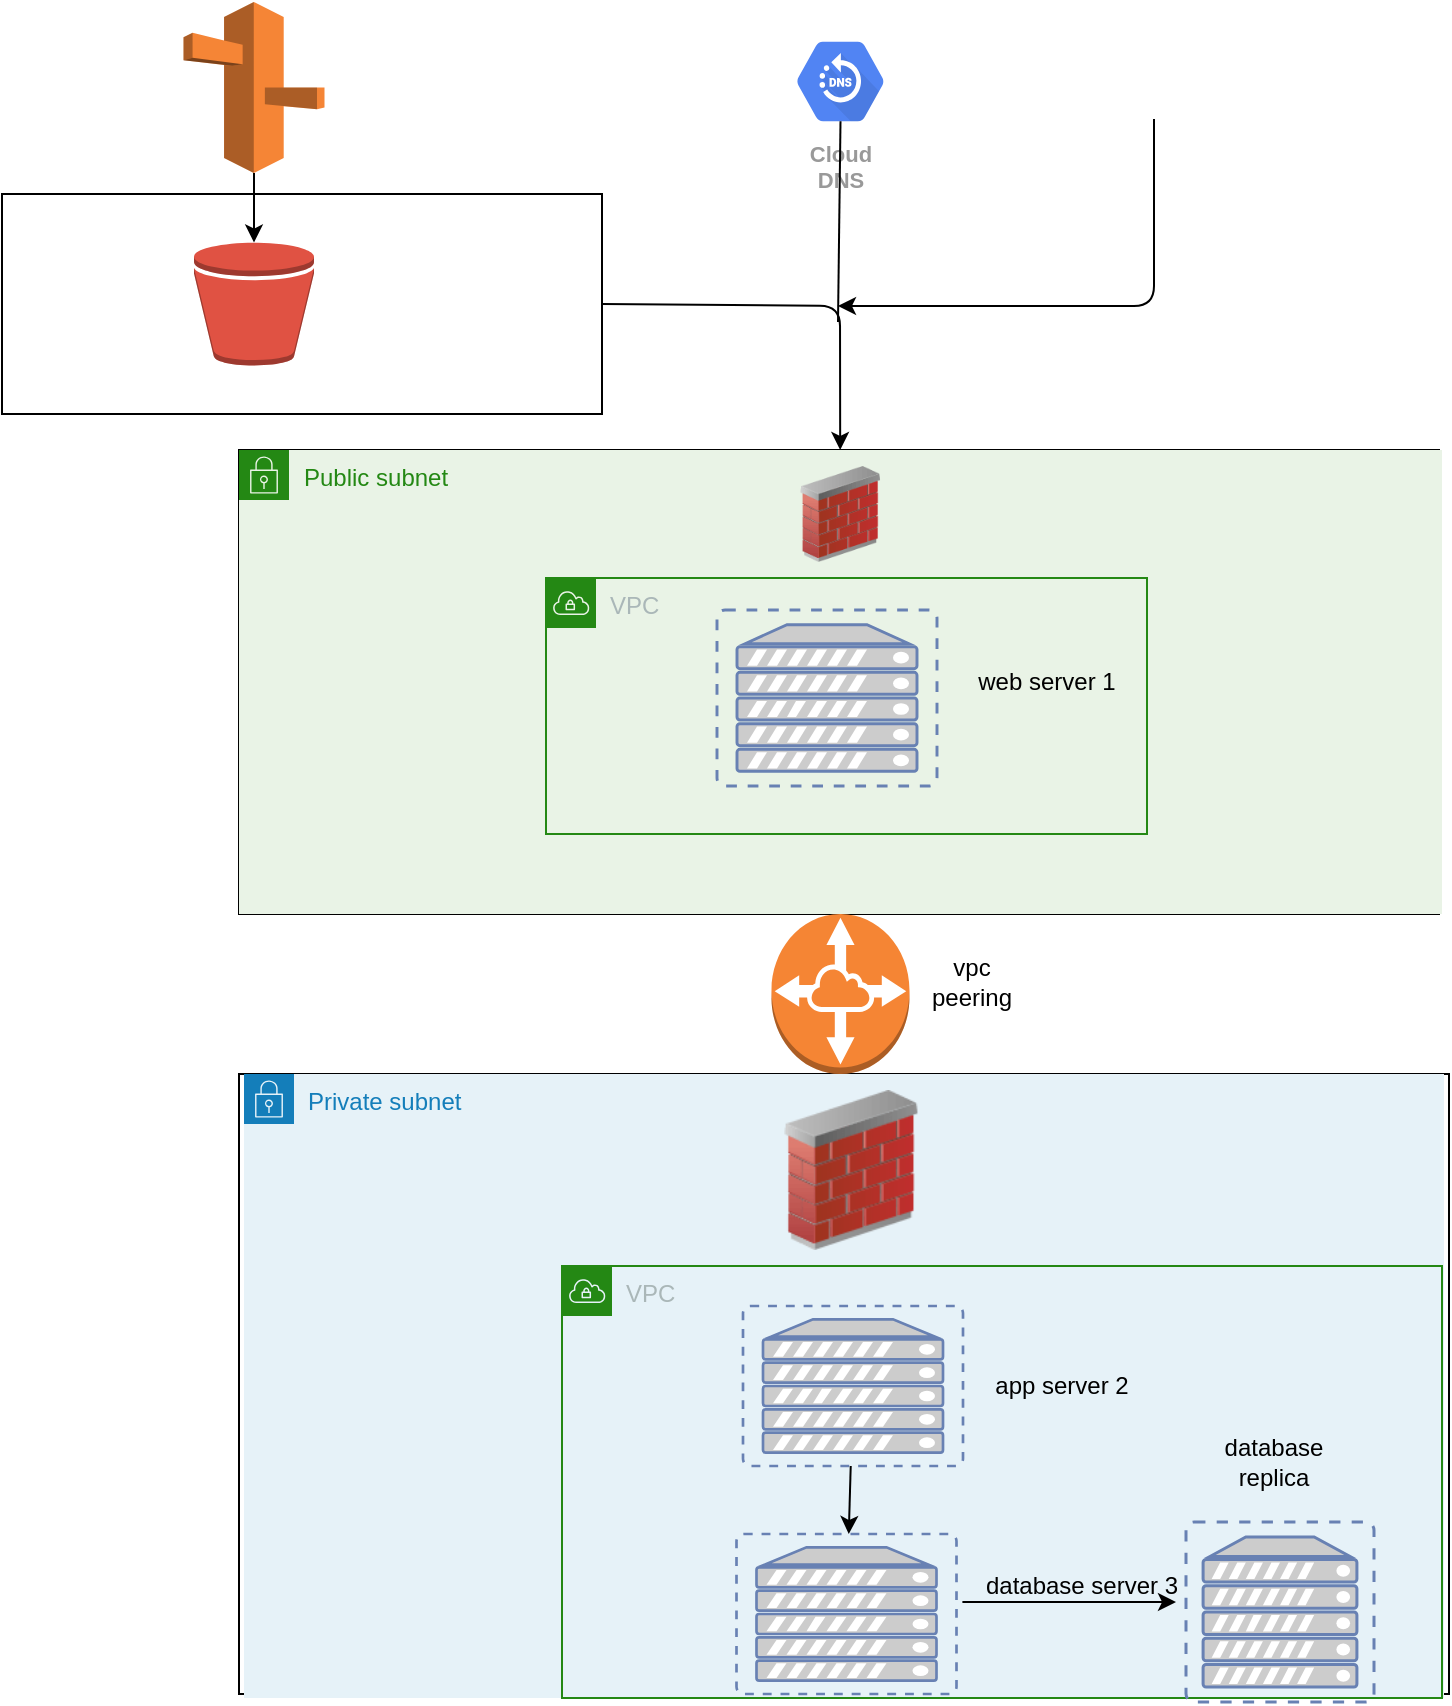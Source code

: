 <mxfile version="14.4.8" type="github" pages="2">
  <diagram name="Page-1" id="c37626ed-c26b-45fb-9056-f9ebc6bb27b6">
    <mxGraphModel dx="1979" dy="923" grid="1" gridSize="8" guides="1" tooltips="1" connect="1" arrows="1" fold="1" page="1" pageScale="1" pageWidth="1100" pageHeight="850" background="#ffffff" math="0" shadow="0">
      <root>
        <mxCell id="0" />
        <mxCell id="1" parent="0" />
        <mxCell id="EeIF6lA2X2jRS8-VWyb7-6" value="" style="rounded=0;whiteSpace=wrap;html=1;" parent="1" vertex="1">
          <mxGeometry x="302.5" y="536" width="605" height="310" as="geometry" />
        </mxCell>
        <mxCell id="EeIF6lA2X2jRS8-VWyb7-9" value="" style="rounded=0;whiteSpace=wrap;html=1;" parent="1" vertex="1">
          <mxGeometry x="184" y="96" width="300" height="110" as="geometry" />
        </mxCell>
        <mxCell id="EeIF6lA2X2jRS8-VWyb7-12" value="" style="outlineConnect=0;dashed=0;verticalLabelPosition=bottom;verticalAlign=top;align=center;html=1;shape=mxgraph.aws3.bucket;fillColor=#E05243;gradientColor=none;" parent="1" vertex="1">
          <mxGeometry x="280" y="120.25" width="60" height="61.5" as="geometry" />
        </mxCell>
        <mxCell id="EeIF6lA2X2jRS8-VWyb7-13" value="" style="rounded=0;whiteSpace=wrap;html=1;" parent="1" vertex="1">
          <mxGeometry x="302.5" y="224" width="600" height="232" as="geometry" />
        </mxCell>
        <mxCell id="EeIF6lA2X2jRS8-VWyb7-16" value="" style="outlineConnect=0;dashed=0;verticalLabelPosition=bottom;verticalAlign=top;align=center;html=1;shape=mxgraph.aws3.route_53;fillColor=#F58536;gradientColor=none;" parent="1" vertex="1">
          <mxGeometry x="274.75" width="70.5" height="85.5" as="geometry" />
        </mxCell>
        <mxCell id="EeIF6lA2X2jRS8-VWyb7-17" value="Cloud&#xa;DNS" style="html=1;fillColor=#5184F3;strokeColor=none;verticalAlign=top;labelPosition=center;verticalLabelPosition=bottom;align=center;spacingTop=-6;fontSize=11;fontStyle=1;fontColor=#999999;shape=mxgraph.gcp2.hexIcon;prIcon=cloud_dns" parent="1" vertex="1">
          <mxGeometry x="570.25" y="10.5" width="66" height="58.5" as="geometry" />
        </mxCell>
        <mxCell id="EeIF6lA2X2jRS8-VWyb7-18" value="" style="shape=image;html=1;verticalAlign=top;verticalLabelPosition=bottom;labelBackgroundColor=#ffffff;imageAspect=0;aspect=fixed;image=https://cdn1.iconfinder.com/data/icons/windows8_icons_iconpharm/26/cloudflare.png" parent="1" vertex="1">
          <mxGeometry x="736" y="10.5" width="48" height="48" as="geometry" />
        </mxCell>
        <mxCell id="EeIF6lA2X2jRS8-VWyb7-24" value="Private subnet" style="points=[[0,0],[0.25,0],[0.5,0],[0.75,0],[1,0],[1,0.25],[1,0.5],[1,0.75],[1,1],[0.75,1],[0.5,1],[0.25,1],[0,1],[0,0.75],[0,0.5],[0,0.25]];outlineConnect=0;gradientColor=none;html=1;whiteSpace=wrap;fontSize=12;fontStyle=0;shape=mxgraph.aws4.group;grIcon=mxgraph.aws4.group_security_group;grStroke=0;strokeColor=#147EBA;fillColor=#E6F2F8;verticalAlign=top;align=left;spacingLeft=30;fontColor=#147EBA;dashed=0;" parent="1" vertex="1">
          <mxGeometry x="305" y="536" width="600" height="312" as="geometry" />
        </mxCell>
        <mxCell id="EeIF6lA2X2jRS8-VWyb7-27" value="" style="fontColor=#0066CC;verticalAlign=top;verticalLabelPosition=bottom;labelPosition=center;align=center;html=1;outlineConnect=0;fillColor=#CCCCCC;strokeColor=#6881B3;gradientColor=none;gradientDirection=north;strokeWidth=2;shape=mxgraph.networks.virtual_server;" parent="1" vertex="1">
          <mxGeometry x="554.5" y="652" width="110" height="80" as="geometry" />
        </mxCell>
        <mxCell id="EeIF6lA2X2jRS8-VWyb7-28" value="" style="fontColor=#0066CC;verticalAlign=top;verticalLabelPosition=bottom;labelPosition=center;align=center;html=1;outlineConnect=0;fillColor=#CCCCCC;strokeColor=#6881B3;gradientColor=none;gradientDirection=north;strokeWidth=2;shape=mxgraph.networks.virtual_server;" parent="1" vertex="1">
          <mxGeometry x="551.25" y="766" width="110" height="80" as="geometry" />
        </mxCell>
        <mxCell id="EeIF6lA2X2jRS8-VWyb7-29" value="Public subnet" style="points=[[0,0],[0.25,0],[0.5,0],[0.75,0],[1,0],[1,0.25],[1,0.5],[1,0.75],[1,1],[0.75,1],[0.5,1],[0.25,1],[0,1],[0,0.75],[0,0.5],[0,0.25]];outlineConnect=0;gradientColor=none;html=1;whiteSpace=wrap;fontSize=12;fontStyle=0;shape=mxgraph.aws4.group;grIcon=mxgraph.aws4.group_security_group;grStroke=0;strokeColor=#248814;fillColor=#E9F3E6;verticalAlign=top;align=left;spacingLeft=30;fontColor=#248814;dashed=0;" parent="1" vertex="1">
          <mxGeometry x="302.5" y="224" width="601.5" height="232" as="geometry" />
        </mxCell>
        <mxCell id="EeIF6lA2X2jRS8-VWyb7-30" value="" style="fontColor=#0066CC;verticalAlign=top;verticalLabelPosition=bottom;labelPosition=center;align=center;html=1;outlineConnect=0;fillColor=#CCCCCC;strokeColor=#6881B3;gradientColor=none;gradientDirection=north;strokeWidth=2;shape=mxgraph.networks.virtual_server;" parent="1" vertex="1">
          <mxGeometry x="541.5" y="304" width="110" height="88" as="geometry" />
        </mxCell>
        <mxCell id="EeIF6lA2X2jRS8-VWyb7-31" value="" style="endArrow=classic;html=1;" parent="1" source="EeIF6lA2X2jRS8-VWyb7-16" target="EeIF6lA2X2jRS8-VWyb7-12" edge="1">
          <mxGeometry width="50" height="50" relative="1" as="geometry">
            <mxPoint x="592" y="322" as="sourcePoint" />
            <mxPoint x="642" y="272" as="targetPoint" />
          </mxGeometry>
        </mxCell>
        <mxCell id="EeIF6lA2X2jRS8-VWyb7-33" value="" style="endArrow=classic;html=1;" parent="1" source="EeIF6lA2X2jRS8-VWyb7-27" target="EeIF6lA2X2jRS8-VWyb7-28" edge="1">
          <mxGeometry width="50" height="50" relative="1" as="geometry">
            <mxPoint x="610" y="384" as="sourcePoint" />
            <mxPoint x="609" y="400" as="targetPoint" />
          </mxGeometry>
        </mxCell>
        <mxCell id="EeIF6lA2X2jRS8-VWyb7-39" value="" style="outlineConnect=0;dashed=0;verticalLabelPosition=bottom;verticalAlign=top;align=center;html=1;shape=mxgraph.aws3.vpc_peering;fillColor=#F58534;gradientColor=none;" parent="1" vertex="1">
          <mxGeometry x="568.75" y="456" width="69" height="80" as="geometry" />
        </mxCell>
        <mxCell id="EeIF6lA2X2jRS8-VWyb7-41" value="web server 1" style="text;html=1;strokeColor=none;fillColor=none;align=center;verticalAlign=middle;whiteSpace=wrap;rounded=0;" parent="1" vertex="1">
          <mxGeometry x="651.5" y="330" width="108.5" height="20" as="geometry" />
        </mxCell>
        <mxCell id="EeIF6lA2X2jRS8-VWyb7-42" value="app server 2" style="text;html=1;strokeColor=none;fillColor=none;align=center;verticalAlign=middle;whiteSpace=wrap;rounded=0;" parent="1" vertex="1">
          <mxGeometry x="668" y="682" width="92" height="20" as="geometry" />
        </mxCell>
        <mxCell id="EeIF6lA2X2jRS8-VWyb7-43" value="database server 3" style="text;html=1;strokeColor=none;fillColor=none;align=center;verticalAlign=middle;whiteSpace=wrap;rounded=0;" parent="1" vertex="1">
          <mxGeometry x="672" y="782" width="104" height="20" as="geometry" />
        </mxCell>
        <mxCell id="EeIF6lA2X2jRS8-VWyb7-45" value="VPC" style="points=[[0,0],[0.25,0],[0.5,0],[0.75,0],[1,0],[1,0.25],[1,0.5],[1,0.75],[1,1],[0.75,1],[0.5,1],[0.25,1],[0,1],[0,0.75],[0,0.5],[0,0.25]];outlineConnect=0;gradientColor=none;html=1;whiteSpace=wrap;fontSize=12;fontStyle=0;shape=mxgraph.aws4.group;grIcon=mxgraph.aws4.group_vpc;strokeColor=#248814;fillColor=none;verticalAlign=top;align=left;spacingLeft=30;fontColor=#AAB7B8;dashed=0;" parent="1" vertex="1">
          <mxGeometry x="456" y="288" width="300.5" height="128" as="geometry" />
        </mxCell>
        <mxCell id="EeIF6lA2X2jRS8-VWyb7-46" value="" style="image;html=1;image=img/lib/clip_art/networking/Firewall_02_128x128.png" parent="1" vertex="1">
          <mxGeometry x="563.25" y="232" width="80" height="48" as="geometry" />
        </mxCell>
        <mxCell id="EeIF6lA2X2jRS8-VWyb7-47" value="" style="image;html=1;image=img/lib/clip_art/networking/Firewall_02_128x128.png" parent="1" vertex="1">
          <mxGeometry x="568.75" y="544" width="80" height="80" as="geometry" />
        </mxCell>
        <mxCell id="EeIF6lA2X2jRS8-VWyb7-48" value="VPC" style="points=[[0,0],[0.25,0],[0.5,0],[0.75,0],[1,0],[1,0.25],[1,0.5],[1,0.75],[1,1],[0.75,1],[0.5,1],[0.25,1],[0,1],[0,0.75],[0,0.5],[0,0.25]];outlineConnect=0;gradientColor=none;html=1;whiteSpace=wrap;fontSize=12;fontStyle=0;shape=mxgraph.aws4.group;grIcon=mxgraph.aws4.group_vpc;strokeColor=#248814;fillColor=none;verticalAlign=top;align=left;spacingLeft=30;fontColor=#AAB7B8;dashed=0;" parent="1" vertex="1">
          <mxGeometry x="464" y="632" width="440" height="216" as="geometry" />
        </mxCell>
        <mxCell id="EeIF6lA2X2jRS8-VWyb7-51" value="" style="endArrow=classic;html=1;exitX=1;exitY=0.5;exitDx=0;exitDy=0;" parent="1" source="EeIF6lA2X2jRS8-VWyb7-9" target="EeIF6lA2X2jRS8-VWyb7-29" edge="1">
          <mxGeometry width="50" height="50" relative="1" as="geometry">
            <mxPoint x="551.25" y="288" as="sourcePoint" />
            <mxPoint x="601.25" y="238" as="targetPoint" />
            <Array as="points">
              <mxPoint x="603" y="152" />
            </Array>
          </mxGeometry>
        </mxCell>
        <mxCell id="EeIF6lA2X2jRS8-VWyb7-52" value="" style="endArrow=none;html=1;exitX=0.5;exitY=0.84;exitDx=0;exitDy=0;exitPerimeter=0;" parent="1" source="EeIF6lA2X2jRS8-VWyb7-17" edge="1">
          <mxGeometry width="50" height="50" relative="1" as="geometry">
            <mxPoint x="552" y="290" as="sourcePoint" />
            <mxPoint x="602" y="160" as="targetPoint" />
          </mxGeometry>
        </mxCell>
        <mxCell id="EeIF6lA2X2jRS8-VWyb7-53" value="" style="endArrow=classic;html=1;exitX=0.5;exitY=1;exitDx=0;exitDy=0;" parent="1" source="EeIF6lA2X2jRS8-VWyb7-18" edge="1">
          <mxGeometry width="50" height="50" relative="1" as="geometry">
            <mxPoint x="552" y="290" as="sourcePoint" />
            <mxPoint x="602" y="152" as="targetPoint" />
            <Array as="points">
              <mxPoint x="760" y="152" />
              <mxPoint x="602" y="152" />
            </Array>
          </mxGeometry>
        </mxCell>
        <mxCell id="AHNMv3LYL0TswjnnXJQB-1" value="" style="fontColor=#0066CC;verticalAlign=top;verticalLabelPosition=bottom;labelPosition=center;align=center;html=1;outlineConnect=0;fillColor=#CCCCCC;strokeColor=#6881B3;gradientColor=none;gradientDirection=north;strokeWidth=2;shape=mxgraph.networks.virtual_server;" vertex="1" parent="1">
          <mxGeometry x="776" y="760" width="94" height="90" as="geometry" />
        </mxCell>
        <mxCell id="AHNMv3LYL0TswjnnXJQB-2" value="" style="endArrow=classic;html=1;" edge="1" parent="1" source="EeIF6lA2X2jRS8-VWyb7-48">
          <mxGeometry width="50" height="50" relative="1" as="geometry">
            <mxPoint x="648" y="682" as="sourcePoint" />
            <mxPoint x="698" y="632" as="targetPoint" />
          </mxGeometry>
        </mxCell>
        <mxCell id="AHNMv3LYL0TswjnnXJQB-3" value="" style="endArrow=classic;html=1;exitX=0.455;exitY=0.778;exitDx=0;exitDy=0;exitPerimeter=0;" edge="1" parent="1" source="EeIF6lA2X2jRS8-VWyb7-48">
          <mxGeometry width="50" height="50" relative="1" as="geometry">
            <mxPoint x="648" y="682" as="sourcePoint" />
            <mxPoint x="771" y="800" as="targetPoint" />
          </mxGeometry>
        </mxCell>
        <mxCell id="AHNMv3LYL0TswjnnXJQB-6" value="database replica" style="text;html=1;strokeColor=none;fillColor=none;align=center;verticalAlign=middle;whiteSpace=wrap;rounded=0;" vertex="1" parent="1">
          <mxGeometry x="784" y="720" width="72" height="20" as="geometry" />
        </mxCell>
        <mxCell id="AHNMv3LYL0TswjnnXJQB-8" value="vpc peering" style="text;html=1;strokeColor=none;fillColor=none;align=center;verticalAlign=middle;whiteSpace=wrap;rounded=0;" vertex="1" parent="1">
          <mxGeometry x="648.75" y="480" width="40" height="20" as="geometry" />
        </mxCell>
      </root>
    </mxGraphModel>
  </diagram>
  <diagram id="h0sEnd3JYNVnKGPdlY0R" name="Page-2">
    <mxGraphModel dx="2308" dy="1077" grid="1" gridSize="10" guides="1" tooltips="1" connect="1" arrows="1" fold="1" page="1" pageScale="1" pageWidth="827" pageHeight="1169" math="0" shadow="0">
      <root>
        <mxCell id="DsYPTLE4mmZd2FAX2YWv-0" />
        <mxCell id="DsYPTLE4mmZd2FAX2YWv-1" parent="DsYPTLE4mmZd2FAX2YWv-0" />
        <mxCell id="y-bNRI4iz__ci6y5194C-9" value="Private subnet" style="points=[[0,0],[0.25,0],[0.5,0],[0.75,0],[1,0],[1,0.25],[1,0.5],[1,0.75],[1,1],[0.75,1],[0.5,1],[0.25,1],[0,1],[0,0.75],[0,0.5],[0,0.25]];outlineConnect=0;gradientColor=none;html=1;whiteSpace=wrap;fontSize=12;fontStyle=0;shape=mxgraph.aws4.group;grIcon=mxgraph.aws4.group_security_group;grStroke=0;strokeColor=#147EBA;fillColor=#E6F2F8;verticalAlign=top;align=left;spacingLeft=30;fontColor=#147EBA;dashed=0;" parent="DsYPTLE4mmZd2FAX2YWv-1" vertex="1">
          <mxGeometry x="7.2" y="160" width="790" height="570" as="geometry" />
        </mxCell>
        <mxCell id="y-bNRI4iz__ci6y5194C-10" value="" style="fontColor=#0066CC;verticalAlign=top;verticalLabelPosition=bottom;labelPosition=center;align=center;html=1;outlineConnect=0;fillColor=#CCCCCC;strokeColor=#6881B3;gradientColor=none;gradientDirection=north;strokeWidth=2;shape=mxgraph.networks.virtual_server;" parent="DsYPTLE4mmZd2FAX2YWv-1" vertex="1">
          <mxGeometry x="110" y="220" width="110" height="120" as="geometry" />
        </mxCell>
        <mxCell id="y-bNRI4iz__ci6y5194C-11" value="" style="fontColor=#0066CC;verticalAlign=top;verticalLabelPosition=bottom;labelPosition=center;align=center;html=1;outlineConnect=0;fillColor=#CCCCCC;strokeColor=#6881B3;gradientColor=none;gradientDirection=north;strokeWidth=2;shape=mxgraph.networks.virtual_server;" parent="DsYPTLE4mmZd2FAX2YWv-1" vertex="1">
          <mxGeometry x="340" y="220" width="110" height="120" as="geometry" />
        </mxCell>
        <mxCell id="y-bNRI4iz__ci6y5194C-12" value="" style="fontColor=#0066CC;verticalAlign=top;verticalLabelPosition=bottom;labelPosition=center;align=center;html=1;outlineConnect=0;fillColor=#CCCCCC;strokeColor=#6881B3;gradientColor=none;gradientDirection=north;strokeWidth=2;shape=mxgraph.networks.virtual_server;" parent="DsYPTLE4mmZd2FAX2YWv-1" vertex="1">
          <mxGeometry x="570" y="220" width="110" height="120" as="geometry" />
        </mxCell>
        <mxCell id="y-bNRI4iz__ci6y5194C-20" value="" style="aspect=fixed;pointerEvents=1;shadow=0;dashed=0;html=1;strokeColor=none;labelPosition=center;verticalLabelPosition=bottom;verticalAlign=top;align=center;fillColor=#00188D;shape=mxgraph.azure.load_balancer_generic" parent="DsYPTLE4mmZd2FAX2YWv-1" vertex="1">
          <mxGeometry x="377" y="60" width="37" height="50" as="geometry" />
        </mxCell>
        <mxCell id="y-bNRI4iz__ci6y5194C-23" value="" style="fontColor=#0066CC;verticalAlign=top;verticalLabelPosition=bottom;labelPosition=center;align=center;html=1;outlineConnect=0;fillColor=#CCCCCC;strokeColor=#6881B3;gradientColor=none;gradientDirection=north;strokeWidth=2;shape=mxgraph.networks.virtual_server;" parent="DsYPTLE4mmZd2FAX2YWv-1" vertex="1">
          <mxGeometry x="100" y="410" width="110" height="120" as="geometry" />
        </mxCell>
        <mxCell id="y-bNRI4iz__ci6y5194C-24" value="" style="fontColor=#0066CC;verticalAlign=top;verticalLabelPosition=bottom;labelPosition=center;align=center;html=1;outlineConnect=0;fillColor=#CCCCCC;strokeColor=#6881B3;gradientColor=none;gradientDirection=north;strokeWidth=2;shape=mxgraph.networks.virtual_server;" parent="DsYPTLE4mmZd2FAX2YWv-1" vertex="1">
          <mxGeometry x="347.2" y="410" width="110" height="120" as="geometry" />
        </mxCell>
        <mxCell id="y-bNRI4iz__ci6y5194C-25" value="" style="fontColor=#0066CC;verticalAlign=top;verticalLabelPosition=bottom;labelPosition=center;align=center;html=1;outlineConnect=0;fillColor=#CCCCCC;strokeColor=#6881B3;gradientColor=none;gradientDirection=north;strokeWidth=2;shape=mxgraph.networks.virtual_server;" parent="DsYPTLE4mmZd2FAX2YWv-1" vertex="1">
          <mxGeometry x="590" y="410" width="110" height="120" as="geometry" />
        </mxCell>
        <mxCell id="y-bNRI4iz__ci6y5194C-26" value="" style="endArrow=classic;html=1;" parent="DsYPTLE4mmZd2FAX2YWv-1" edge="1">
          <mxGeometry width="50" height="50" relative="1" as="geometry">
            <mxPoint x="400" y="340" as="sourcePoint" />
            <mxPoint x="400" y="400" as="targetPoint" />
          </mxGeometry>
        </mxCell>
        <mxCell id="y-bNRI4iz__ci6y5194C-27" value="" style="endArrow=classic;html=1;" parent="DsYPTLE4mmZd2FAX2YWv-1" edge="1">
          <mxGeometry width="50" height="50" relative="1" as="geometry">
            <mxPoint x="400" y="350" as="sourcePoint" />
            <mxPoint x="630" y="400" as="targetPoint" />
          </mxGeometry>
        </mxCell>
        <mxCell id="y-bNRI4iz__ci6y5194C-28" value="" style="endArrow=classic;html=1;" parent="DsYPTLE4mmZd2FAX2YWv-1" edge="1">
          <mxGeometry width="50" height="50" relative="1" as="geometry">
            <mxPoint x="400" y="350" as="sourcePoint" />
            <mxPoint x="170" y="400" as="targetPoint" />
          </mxGeometry>
        </mxCell>
        <mxCell id="y-bNRI4iz__ci6y5194C-31" value="" style="endArrow=classic;html=1;exitX=0.5;exitY=1;exitDx=0;exitDy=0;exitPerimeter=0;entryX=0.573;entryY=-0.017;entryDx=0;entryDy=0;entryPerimeter=0;" parent="DsYPTLE4mmZd2FAX2YWv-1" source="y-bNRI4iz__ci6y5194C-10" target="y-bNRI4iz__ci6y5194C-23" edge="1">
          <mxGeometry width="50" height="50" relative="1" as="geometry">
            <mxPoint x="380" y="340" as="sourcePoint" />
            <mxPoint x="430" y="290" as="targetPoint" />
          </mxGeometry>
        </mxCell>
        <mxCell id="y-bNRI4iz__ci6y5194C-32" value="" style="endArrow=classic;html=1;" parent="DsYPTLE4mmZd2FAX2YWv-1" edge="1">
          <mxGeometry width="50" height="50" relative="1" as="geometry">
            <mxPoint x="160" y="340" as="sourcePoint" />
            <mxPoint x="400" y="400" as="targetPoint" />
          </mxGeometry>
        </mxCell>
        <mxCell id="y-bNRI4iz__ci6y5194C-33" value="" style="endArrow=classic;html=1;exitX=0.5;exitY=1;exitDx=0;exitDy=0;exitPerimeter=0;entryX=0.497;entryY=0.421;entryDx=0;entryDy=0;entryPerimeter=0;" parent="DsYPTLE4mmZd2FAX2YWv-1" source="y-bNRI4iz__ci6y5194C-12" target="y-bNRI4iz__ci6y5194C-9" edge="1">
          <mxGeometry width="50" height="50" relative="1" as="geometry">
            <mxPoint x="380" y="340" as="sourcePoint" />
            <mxPoint x="430" y="290" as="targetPoint" />
          </mxGeometry>
        </mxCell>
        <mxCell id="y-bNRI4iz__ci6y5194C-34" value="" style="endArrow=classic;html=1;exitX=0.5;exitY=1;exitDx=0;exitDy=0;exitPerimeter=0;entryX=0.327;entryY=-0.05;entryDx=0;entryDy=0;entryPerimeter=0;" parent="DsYPTLE4mmZd2FAX2YWv-1" source="y-bNRI4iz__ci6y5194C-12" target="y-bNRI4iz__ci6y5194C-25" edge="1">
          <mxGeometry width="50" height="50" relative="1" as="geometry">
            <mxPoint x="380" y="340" as="sourcePoint" />
            <mxPoint x="430" y="290" as="targetPoint" />
          </mxGeometry>
        </mxCell>
        <mxCell id="y-bNRI4iz__ci6y5194C-36" value="" style="aspect=fixed;pointerEvents=1;shadow=0;dashed=0;html=1;strokeColor=none;labelPosition=center;verticalLabelPosition=bottom;verticalAlign=top;align=center;fillColor=#00188D;shape=mxgraph.azure.load_balancer_generic;direction=west;" parent="DsYPTLE4mmZd2FAX2YWv-1" vertex="1">
          <mxGeometry x="390" y="585" width="37" height="50" as="geometry" />
        </mxCell>
        <mxCell id="y-bNRI4iz__ci6y5194C-38" value="" style="endArrow=classic;html=1;exitX=0.49;exitY=1;exitDx=0;exitDy=0;exitPerimeter=0;entryX=0.571;entryY=1.017;entryDx=0;entryDy=0;entryPerimeter=0;" parent="DsYPTLE4mmZd2FAX2YWv-1" source="y-bNRI4iz__ci6y5194C-36" target="y-bNRI4iz__ci6y5194C-24" edge="1">
          <mxGeometry width="50" height="50" relative="1" as="geometry">
            <mxPoint x="380" y="460" as="sourcePoint" />
            <mxPoint x="430" y="410" as="targetPoint" />
          </mxGeometry>
        </mxCell>
        <mxCell id="y-bNRI4iz__ci6y5194C-39" value="" style="endArrow=classic;html=1;exitX=0;exitY=0.71;exitDx=0;exitDy=0;exitPerimeter=0;entryX=0.01;entryY=0.99;entryDx=0;entryDy=0;entryPerimeter=0;" parent="DsYPTLE4mmZd2FAX2YWv-1" source="y-bNRI4iz__ci6y5194C-36" target="y-bNRI4iz__ci6y5194C-25" edge="1">
          <mxGeometry width="50" height="50" relative="1" as="geometry">
            <mxPoint x="380" y="460" as="sourcePoint" />
            <mxPoint x="430" y="410" as="targetPoint" />
          </mxGeometry>
        </mxCell>
        <mxCell id="y-bNRI4iz__ci6y5194C-40" value="" style="endArrow=classic;html=1;exitX=1;exitY=0.71;exitDx=0;exitDy=0;exitPerimeter=0;entryX=0.99;entryY=0.99;entryDx=0;entryDy=0;entryPerimeter=0;" parent="DsYPTLE4mmZd2FAX2YWv-1" source="y-bNRI4iz__ci6y5194C-36" target="y-bNRI4iz__ci6y5194C-23" edge="1">
          <mxGeometry width="50" height="50" relative="1" as="geometry">
            <mxPoint x="380" y="460" as="sourcePoint" />
            <mxPoint x="430" y="410" as="targetPoint" />
          </mxGeometry>
        </mxCell>
        <mxCell id="y-bNRI4iz__ci6y5194C-41" value="" style="endArrow=classic;html=1;exitX=0.49;exitY=1;exitDx=0;exitDy=0;exitPerimeter=0;entryX=0.5;entryY=0;entryDx=0;entryDy=0;entryPerimeter=0;" parent="DsYPTLE4mmZd2FAX2YWv-1" source="y-bNRI4iz__ci6y5194C-20" target="y-bNRI4iz__ci6y5194C-11" edge="1">
          <mxGeometry width="50" height="50" relative="1" as="geometry">
            <mxPoint x="380" y="370" as="sourcePoint" />
            <mxPoint x="430" y="320" as="targetPoint" />
          </mxGeometry>
        </mxCell>
        <mxCell id="y-bNRI4iz__ci6y5194C-42" value="" style="endArrow=classic;html=1;exitX=0;exitY=0.71;exitDx=0;exitDy=0;exitPerimeter=0;" parent="DsYPTLE4mmZd2FAX2YWv-1" source="y-bNRI4iz__ci6y5194C-20" target="y-bNRI4iz__ci6y5194C-10" edge="1">
          <mxGeometry width="50" height="50" relative="1" as="geometry">
            <mxPoint x="380" y="370" as="sourcePoint" />
            <mxPoint x="430" y="320" as="targetPoint" />
          </mxGeometry>
        </mxCell>
        <mxCell id="y-bNRI4iz__ci6y5194C-43" value="" style="endArrow=classic;html=1;exitX=1;exitY=0.71;exitDx=0;exitDy=0;exitPerimeter=0;entryX=0.5;entryY=0;entryDx=0;entryDy=0;entryPerimeter=0;" parent="DsYPTLE4mmZd2FAX2YWv-1" source="y-bNRI4iz__ci6y5194C-20" target="y-bNRI4iz__ci6y5194C-12" edge="1">
          <mxGeometry width="50" height="50" relative="1" as="geometry">
            <mxPoint x="380" y="370" as="sourcePoint" />
            <mxPoint x="430" y="320" as="targetPoint" />
          </mxGeometry>
        </mxCell>
        <mxCell id="y-bNRI4iz__ci6y5194C-44" value="" style="aspect=fixed;perimeter=ellipsePerimeter;html=1;align=center;shadow=0;dashed=0;spacingTop=3;image;image=img/lib/active_directory/web_server.svg;" parent="DsYPTLE4mmZd2FAX2YWv-1" vertex="1">
          <mxGeometry x="382.2" y="10" width="40" height="50" as="geometry" />
        </mxCell>
        <mxCell id="y-bNRI4iz__ci6y5194C-46" value="" style="fontColor=#0066CC;verticalAlign=top;verticalLabelPosition=bottom;labelPosition=center;align=center;html=1;outlineConnect=0;fillColor=#CCCCCC;strokeColor=#6881B3;gradientColor=none;gradientDirection=north;strokeWidth=2;shape=mxgraph.networks.virtual_server;" parent="DsYPTLE4mmZd2FAX2YWv-1" vertex="1">
          <mxGeometry x="220" y="585" width="110" height="120" as="geometry" />
        </mxCell>
        <mxCell id="y-bNRI4iz__ci6y5194C-48" value="" style="outlineConnect=0;fontColor=#232F3E;gradientColor=none;fillColor=#277116;strokeColor=none;dashed=0;verticalLabelPosition=bottom;verticalAlign=top;align=center;html=1;fontSize=12;fontStyle=0;aspect=fixed;pointerEvents=1;shape=mxgraph.aws4.bucket;" parent="DsYPTLE4mmZd2FAX2YWv-1" vertex="1">
          <mxGeometry x="80" y="886.25" width="75" height="78" as="geometry" />
        </mxCell>
        <mxCell id="y-bNRI4iz__ci6y5194C-49" value="Cloud&#xa;DNS" style="html=1;fillColor=#5184F3;strokeColor=none;verticalAlign=top;labelPosition=center;verticalLabelPosition=bottom;align=center;spacingTop=-6;fontSize=11;fontStyle=1;fontColor=#999999;shape=mxgraph.gcp2.hexIcon;prIcon=cloud_dns" parent="DsYPTLE4mmZd2FAX2YWv-1" vertex="1">
          <mxGeometry x="640" y="886.25" width="88" height="78" as="geometry" />
        </mxCell>
        <mxCell id="y-bNRI4iz__ci6y5194C-51" value="" style="shape=image;html=1;verticalAlign=top;verticalLabelPosition=bottom;labelBackgroundColor=#ffffff;imageAspect=0;aspect=fixed;image=https://cdn1.iconfinder.com/data/icons/windows8_icons_iconpharm/26/cloudflare.png" parent="DsYPTLE4mmZd2FAX2YWv-1" vertex="1">
          <mxGeometry x="355.75" y="886.25" width="105.5" height="105.5" as="geometry" />
        </mxCell>
        <mxCell id="y-bNRI4iz__ci6y5194C-52" value="" style="outlineConnect=0;dashed=0;verticalLabelPosition=bottom;verticalAlign=top;align=center;html=1;shape=mxgraph.aws3.route_53;fillColor=#F58536;gradientColor=none;" parent="DsYPTLE4mmZd2FAX2YWv-1" vertex="1">
          <mxGeometry x="80" y="1050" width="70.5" height="85.5" as="geometry" />
        </mxCell>
        <mxCell id="y-bNRI4iz__ci6y5194C-55" value="" style="endArrow=classic;html=1;" parent="DsYPTLE4mmZd2FAX2YWv-1" source="y-bNRI4iz__ci6y5194C-52" target="y-bNRI4iz__ci6y5194C-48" edge="1">
          <mxGeometry width="50" height="50" relative="1" as="geometry">
            <mxPoint x="380" y="900" as="sourcePoint" />
            <mxPoint x="430" y="850" as="targetPoint" />
          </mxGeometry>
        </mxCell>
        <mxCell id="y-bNRI4iz__ci6y5194C-56" value="" style="endArrow=none;html=1;" parent="DsYPTLE4mmZd2FAX2YWv-1" edge="1">
          <mxGeometry width="50" height="50" relative="1" as="geometry">
            <mxPoint x="120" y="880" as="sourcePoint" />
            <mxPoint x="410" y="810" as="targetPoint" />
            <Array as="points">
              <mxPoint x="120" y="810" />
            </Array>
          </mxGeometry>
        </mxCell>
        <mxCell id="y-bNRI4iz__ci6y5194C-57" value="" style="endArrow=none;html=1;" parent="DsYPTLE4mmZd2FAX2YWv-1" edge="1">
          <mxGeometry width="50" height="50" relative="1" as="geometry">
            <mxPoint x="410" y="880" as="sourcePoint" />
            <mxPoint x="410" y="810" as="targetPoint" />
            <Array as="points">
              <mxPoint x="410" y="840" />
            </Array>
          </mxGeometry>
        </mxCell>
        <mxCell id="y-bNRI4iz__ci6y5194C-58" value="" style="endArrow=none;html=1;entryX=0.5;entryY=0.16;entryDx=0;entryDy=0;entryPerimeter=0;" parent="DsYPTLE4mmZd2FAX2YWv-1" target="y-bNRI4iz__ci6y5194C-49" edge="1">
          <mxGeometry width="50" height="50" relative="1" as="geometry">
            <mxPoint x="410" y="810" as="sourcePoint" />
            <mxPoint x="430" y="850" as="targetPoint" />
            <Array as="points">
              <mxPoint x="684" y="810" />
            </Array>
          </mxGeometry>
        </mxCell>
        <mxCell id="y-bNRI4iz__ci6y5194C-59" value="" style="endArrow=classic;html=1;" parent="DsYPTLE4mmZd2FAX2YWv-1" edge="1">
          <mxGeometry width="50" height="50" relative="1" as="geometry">
            <mxPoint x="409" y="810" as="sourcePoint" />
            <mxPoint x="409" y="639" as="targetPoint" />
          </mxGeometry>
        </mxCell>
        <mxCell id="y-bNRI4iz__ci6y5194C-60" value="" style="endArrow=classic;html=1;entryX=-0.009;entryY=0.45;entryDx=0;entryDy=0;entryPerimeter=0;" parent="DsYPTLE4mmZd2FAX2YWv-1" target="y-bNRI4iz__ci6y5194C-46" edge="1">
          <mxGeometry width="50" height="50" relative="1" as="geometry">
            <mxPoint x="150" y="530" as="sourcePoint" />
            <mxPoint x="430" y="510" as="targetPoint" />
            <Array as="points">
              <mxPoint x="150" y="640" />
            </Array>
          </mxGeometry>
        </mxCell>
        <mxCell id="y-bNRI4iz__ci6y5194C-61" value="" style="endArrow=classic;html=1;entryX=1;entryY=0.5;entryDx=0;entryDy=0;entryPerimeter=0;exitX=0.289;exitY=0.983;exitDx=0;exitDy=0;exitPerimeter=0;" parent="DsYPTLE4mmZd2FAX2YWv-1" source="y-bNRI4iz__ci6y5194C-24" target="y-bNRI4iz__ci6y5194C-46" edge="1">
          <mxGeometry width="50" height="50" relative="1" as="geometry">
            <mxPoint x="400" y="530" as="sourcePoint" />
            <mxPoint x="430" y="500" as="targetPoint" />
            <Array as="points">
              <mxPoint x="380" y="645" />
            </Array>
          </mxGeometry>
        </mxCell>
        <mxCell id="y-bNRI4iz__ci6y5194C-62" value="" style="endArrow=classic;html=1;exitX=0.5;exitY=1;exitDx=0;exitDy=0;exitPerimeter=0;entryX=1.018;entryY=0.883;entryDx=0;entryDy=0;entryPerimeter=0;" parent="DsYPTLE4mmZd2FAX2YWv-1" source="y-bNRI4iz__ci6y5194C-25" target="y-bNRI4iz__ci6y5194C-46" edge="1">
          <mxGeometry width="50" height="50" relative="1" as="geometry">
            <mxPoint x="380" y="550" as="sourcePoint" />
            <mxPoint x="430" y="500" as="targetPoint" />
            <Array as="points">
              <mxPoint x="645" y="690" />
            </Array>
          </mxGeometry>
        </mxCell>
        <mxCell id="y-bNRI4iz__ci6y5194C-64" value="etc,cntrl pnl" style="text;html=1;strokeColor=none;fillColor=none;align=center;verticalAlign=middle;whiteSpace=wrap;rounded=0;" parent="DsYPTLE4mmZd2FAX2YWv-1" vertex="1">
          <mxGeometry x="10" y="270" width="100" height="20" as="geometry" />
        </mxCell>
        <mxCell id="y-bNRI4iz__ci6y5194C-65" value="etc,cntrl pnl" style="text;html=1;strokeColor=none;fillColor=none;align=center;verticalAlign=middle;whiteSpace=wrap;rounded=0;" parent="DsYPTLE4mmZd2FAX2YWv-1" vertex="1">
          <mxGeometry x="247.2" y="270" width="100" height="20" as="geometry" />
        </mxCell>
        <mxCell id="y-bNRI4iz__ci6y5194C-66" value="etc,cntrl pnl" style="text;html=1;strokeColor=none;fillColor=none;align=center;verticalAlign=middle;whiteSpace=wrap;rounded=0;" parent="DsYPTLE4mmZd2FAX2YWv-1" vertex="1">
          <mxGeometry x="480" y="270" width="100" height="20" as="geometry" />
        </mxCell>
        <mxCell id="y-bNRI4iz__ci6y5194C-67" value="worker node" style="text;html=1;strokeColor=none;fillColor=none;align=center;verticalAlign=middle;whiteSpace=wrap;rounded=0;" parent="DsYPTLE4mmZd2FAX2YWv-1" vertex="1">
          <mxGeometry x="10" y="450" width="80" height="20" as="geometry" />
        </mxCell>
        <mxCell id="y-bNRI4iz__ci6y5194C-68" value="worker node" style="text;html=1;strokeColor=none;fillColor=none;align=center;verticalAlign=middle;whiteSpace=wrap;rounded=0;" parent="DsYPTLE4mmZd2FAX2YWv-1" vertex="1">
          <mxGeometry x="250" y="450" width="80" height="20" as="geometry" />
        </mxCell>
        <mxCell id="y-bNRI4iz__ci6y5194C-69" value="worker node" style="text;html=1;strokeColor=none;fillColor=none;align=center;verticalAlign=middle;whiteSpace=wrap;rounded=0;" parent="DsYPTLE4mmZd2FAX2YWv-1" vertex="1">
          <mxGeometry x="490" y="460" width="80" height="20" as="geometry" />
        </mxCell>
        <mxCell id="y-bNRI4iz__ci6y5194C-70" value="mysql, mongo,redis" style="text;html=1;strokeColor=none;fillColor=none;align=center;verticalAlign=middle;whiteSpace=wrap;rounded=0;" parent="DsYPTLE4mmZd2FAX2YWv-1" vertex="1">
          <mxGeometry x="80" y="650" width="115" height="20" as="geometry" />
        </mxCell>
        <mxCell id="y-bNRI4iz__ci6y5194C-71" value="Rancher Web" style="text;html=1;strokeColor=none;fillColor=none;align=center;verticalAlign=middle;whiteSpace=wrap;rounded=0;" parent="DsYPTLE4mmZd2FAX2YWv-1" vertex="1">
          <mxGeometry x="400" y="30" width="130" height="20" as="geometry" />
        </mxCell>
        <mxCell id="y-bNRI4iz__ci6y5194C-72" value="cloud flare" style="text;html=1;strokeColor=none;fillColor=none;align=center;verticalAlign=middle;whiteSpace=wrap;rounded=0;" parent="DsYPTLE4mmZd2FAX2YWv-1" vertex="1">
          <mxGeometry x="354" y="971.75" width="120" height="20" as="geometry" />
        </mxCell>
        <mxCell id="y-bNRI4iz__ci6y5194C-73" value="route 53" style="text;html=1;strokeColor=none;fillColor=none;align=center;verticalAlign=middle;whiteSpace=wrap;rounded=0;" parent="DsYPTLE4mmZd2FAX2YWv-1" vertex="1">
          <mxGeometry x="110" y="1082.75" width="145" height="20" as="geometry" />
        </mxCell>
        <mxCell id="CmzFLiMbZQjglJ-_73aP-0" value="" style="fontColor=#0066CC;verticalAlign=top;verticalLabelPosition=bottom;labelPosition=center;align=center;html=1;outlineConnect=0;fillColor=#CCCCCC;strokeColor=#6881B3;gradientColor=none;gradientDirection=north;strokeWidth=2;shape=mxgraph.networks.virtual_server;" vertex="1" parent="DsYPTLE4mmZd2FAX2YWv-1">
          <mxGeometry x="660" y="580" width="110" height="120" as="geometry" />
        </mxCell>
        <mxCell id="CmzFLiMbZQjglJ-_73aP-1" value="database server replica" style="text;html=1;strokeColor=none;fillColor=none;align=center;verticalAlign=middle;whiteSpace=wrap;rounded=0;" vertex="1" parent="DsYPTLE4mmZd2FAX2YWv-1">
          <mxGeometry x="630" y="705" width="120" height="20" as="geometry" />
        </mxCell>
        <mxCell id="CmzFLiMbZQjglJ-_73aP-2" value="" style="endArrow=classic;html=1;exitX=0.99;exitY=0.99;exitDx=0;exitDy=0;exitPerimeter=0;entryX=0.01;entryY=0.99;entryDx=0;entryDy=0;entryPerimeter=0;" edge="1" parent="DsYPTLE4mmZd2FAX2YWv-1" source="y-bNRI4iz__ci6y5194C-46" target="CmzFLiMbZQjglJ-_73aP-0">
          <mxGeometry width="50" height="50" relative="1" as="geometry">
            <mxPoint x="410" y="510" as="sourcePoint" />
            <mxPoint x="460" y="460" as="targetPoint" />
          </mxGeometry>
        </mxCell>
      </root>
    </mxGraphModel>
  </diagram>
</mxfile>
